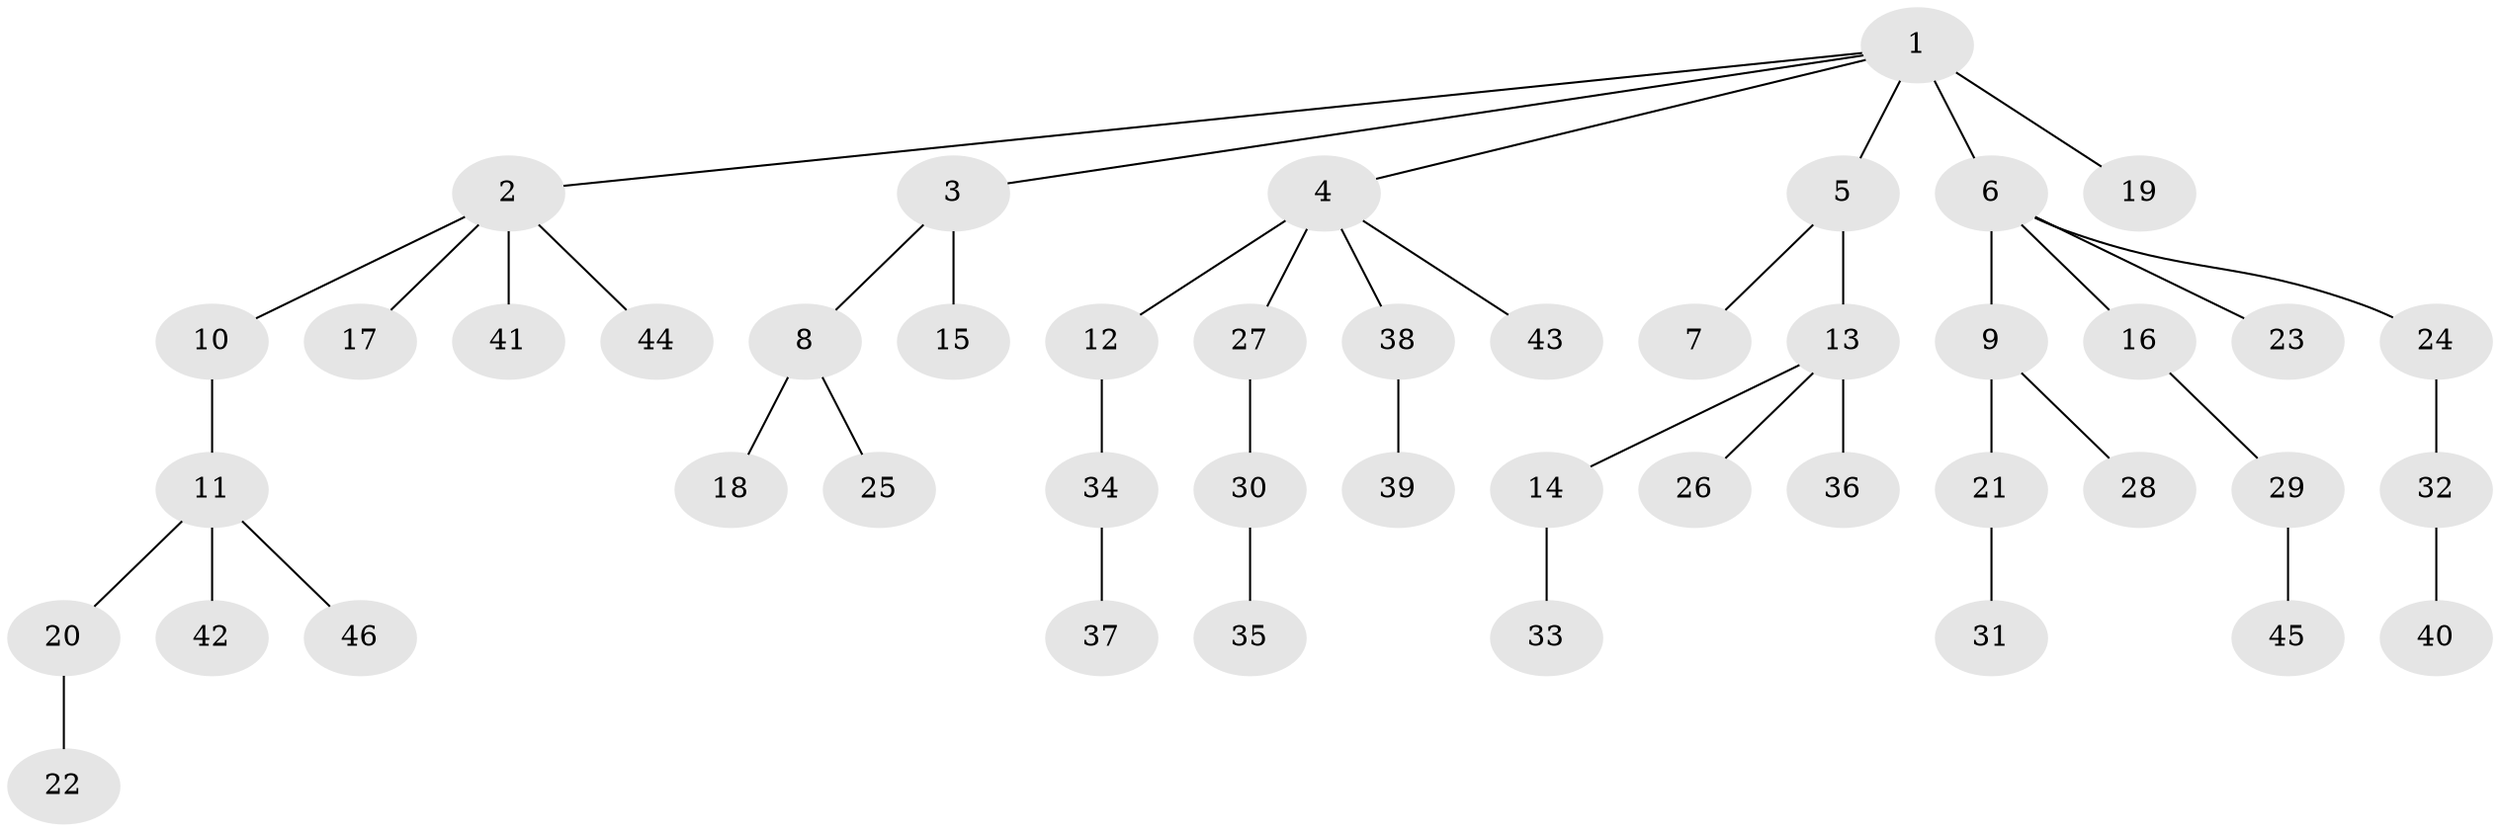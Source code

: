 // original degree distribution, {6: 0.023255813953488372, 4: 0.09302325581395349, 3: 0.13953488372093023, 2: 0.20930232558139536, 1: 0.5116279069767442, 5: 0.023255813953488372}
// Generated by graph-tools (version 1.1) at 2025/36/03/09/25 02:36:57]
// undirected, 46 vertices, 45 edges
graph export_dot {
graph [start="1"]
  node [color=gray90,style=filled];
  1;
  2;
  3;
  4;
  5;
  6;
  7;
  8;
  9;
  10;
  11;
  12;
  13;
  14;
  15;
  16;
  17;
  18;
  19;
  20;
  21;
  22;
  23;
  24;
  25;
  26;
  27;
  28;
  29;
  30;
  31;
  32;
  33;
  34;
  35;
  36;
  37;
  38;
  39;
  40;
  41;
  42;
  43;
  44;
  45;
  46;
  1 -- 2 [weight=1.0];
  1 -- 3 [weight=1.0];
  1 -- 4 [weight=1.0];
  1 -- 5 [weight=1.0];
  1 -- 6 [weight=1.0];
  1 -- 19 [weight=3.0];
  2 -- 10 [weight=1.0];
  2 -- 17 [weight=1.0];
  2 -- 41 [weight=1.0];
  2 -- 44 [weight=1.0];
  3 -- 8 [weight=1.0];
  3 -- 15 [weight=2.0];
  4 -- 12 [weight=1.0];
  4 -- 27 [weight=2.0];
  4 -- 38 [weight=1.0];
  4 -- 43 [weight=1.0];
  5 -- 7 [weight=1.0];
  5 -- 13 [weight=1.0];
  6 -- 9 [weight=1.0];
  6 -- 16 [weight=1.0];
  6 -- 23 [weight=1.0];
  6 -- 24 [weight=1.0];
  8 -- 18 [weight=1.0];
  8 -- 25 [weight=1.0];
  9 -- 21 [weight=1.0];
  9 -- 28 [weight=1.0];
  10 -- 11 [weight=1.0];
  11 -- 20 [weight=1.0];
  11 -- 42 [weight=1.0];
  11 -- 46 [weight=1.0];
  12 -- 34 [weight=1.0];
  13 -- 14 [weight=1.0];
  13 -- 26 [weight=1.0];
  13 -- 36 [weight=1.0];
  14 -- 33 [weight=1.0];
  16 -- 29 [weight=1.0];
  20 -- 22 [weight=1.0];
  21 -- 31 [weight=1.0];
  24 -- 32 [weight=1.0];
  27 -- 30 [weight=1.0];
  29 -- 45 [weight=1.0];
  30 -- 35 [weight=1.0];
  32 -- 40 [weight=1.0];
  34 -- 37 [weight=2.0];
  38 -- 39 [weight=1.0];
}
